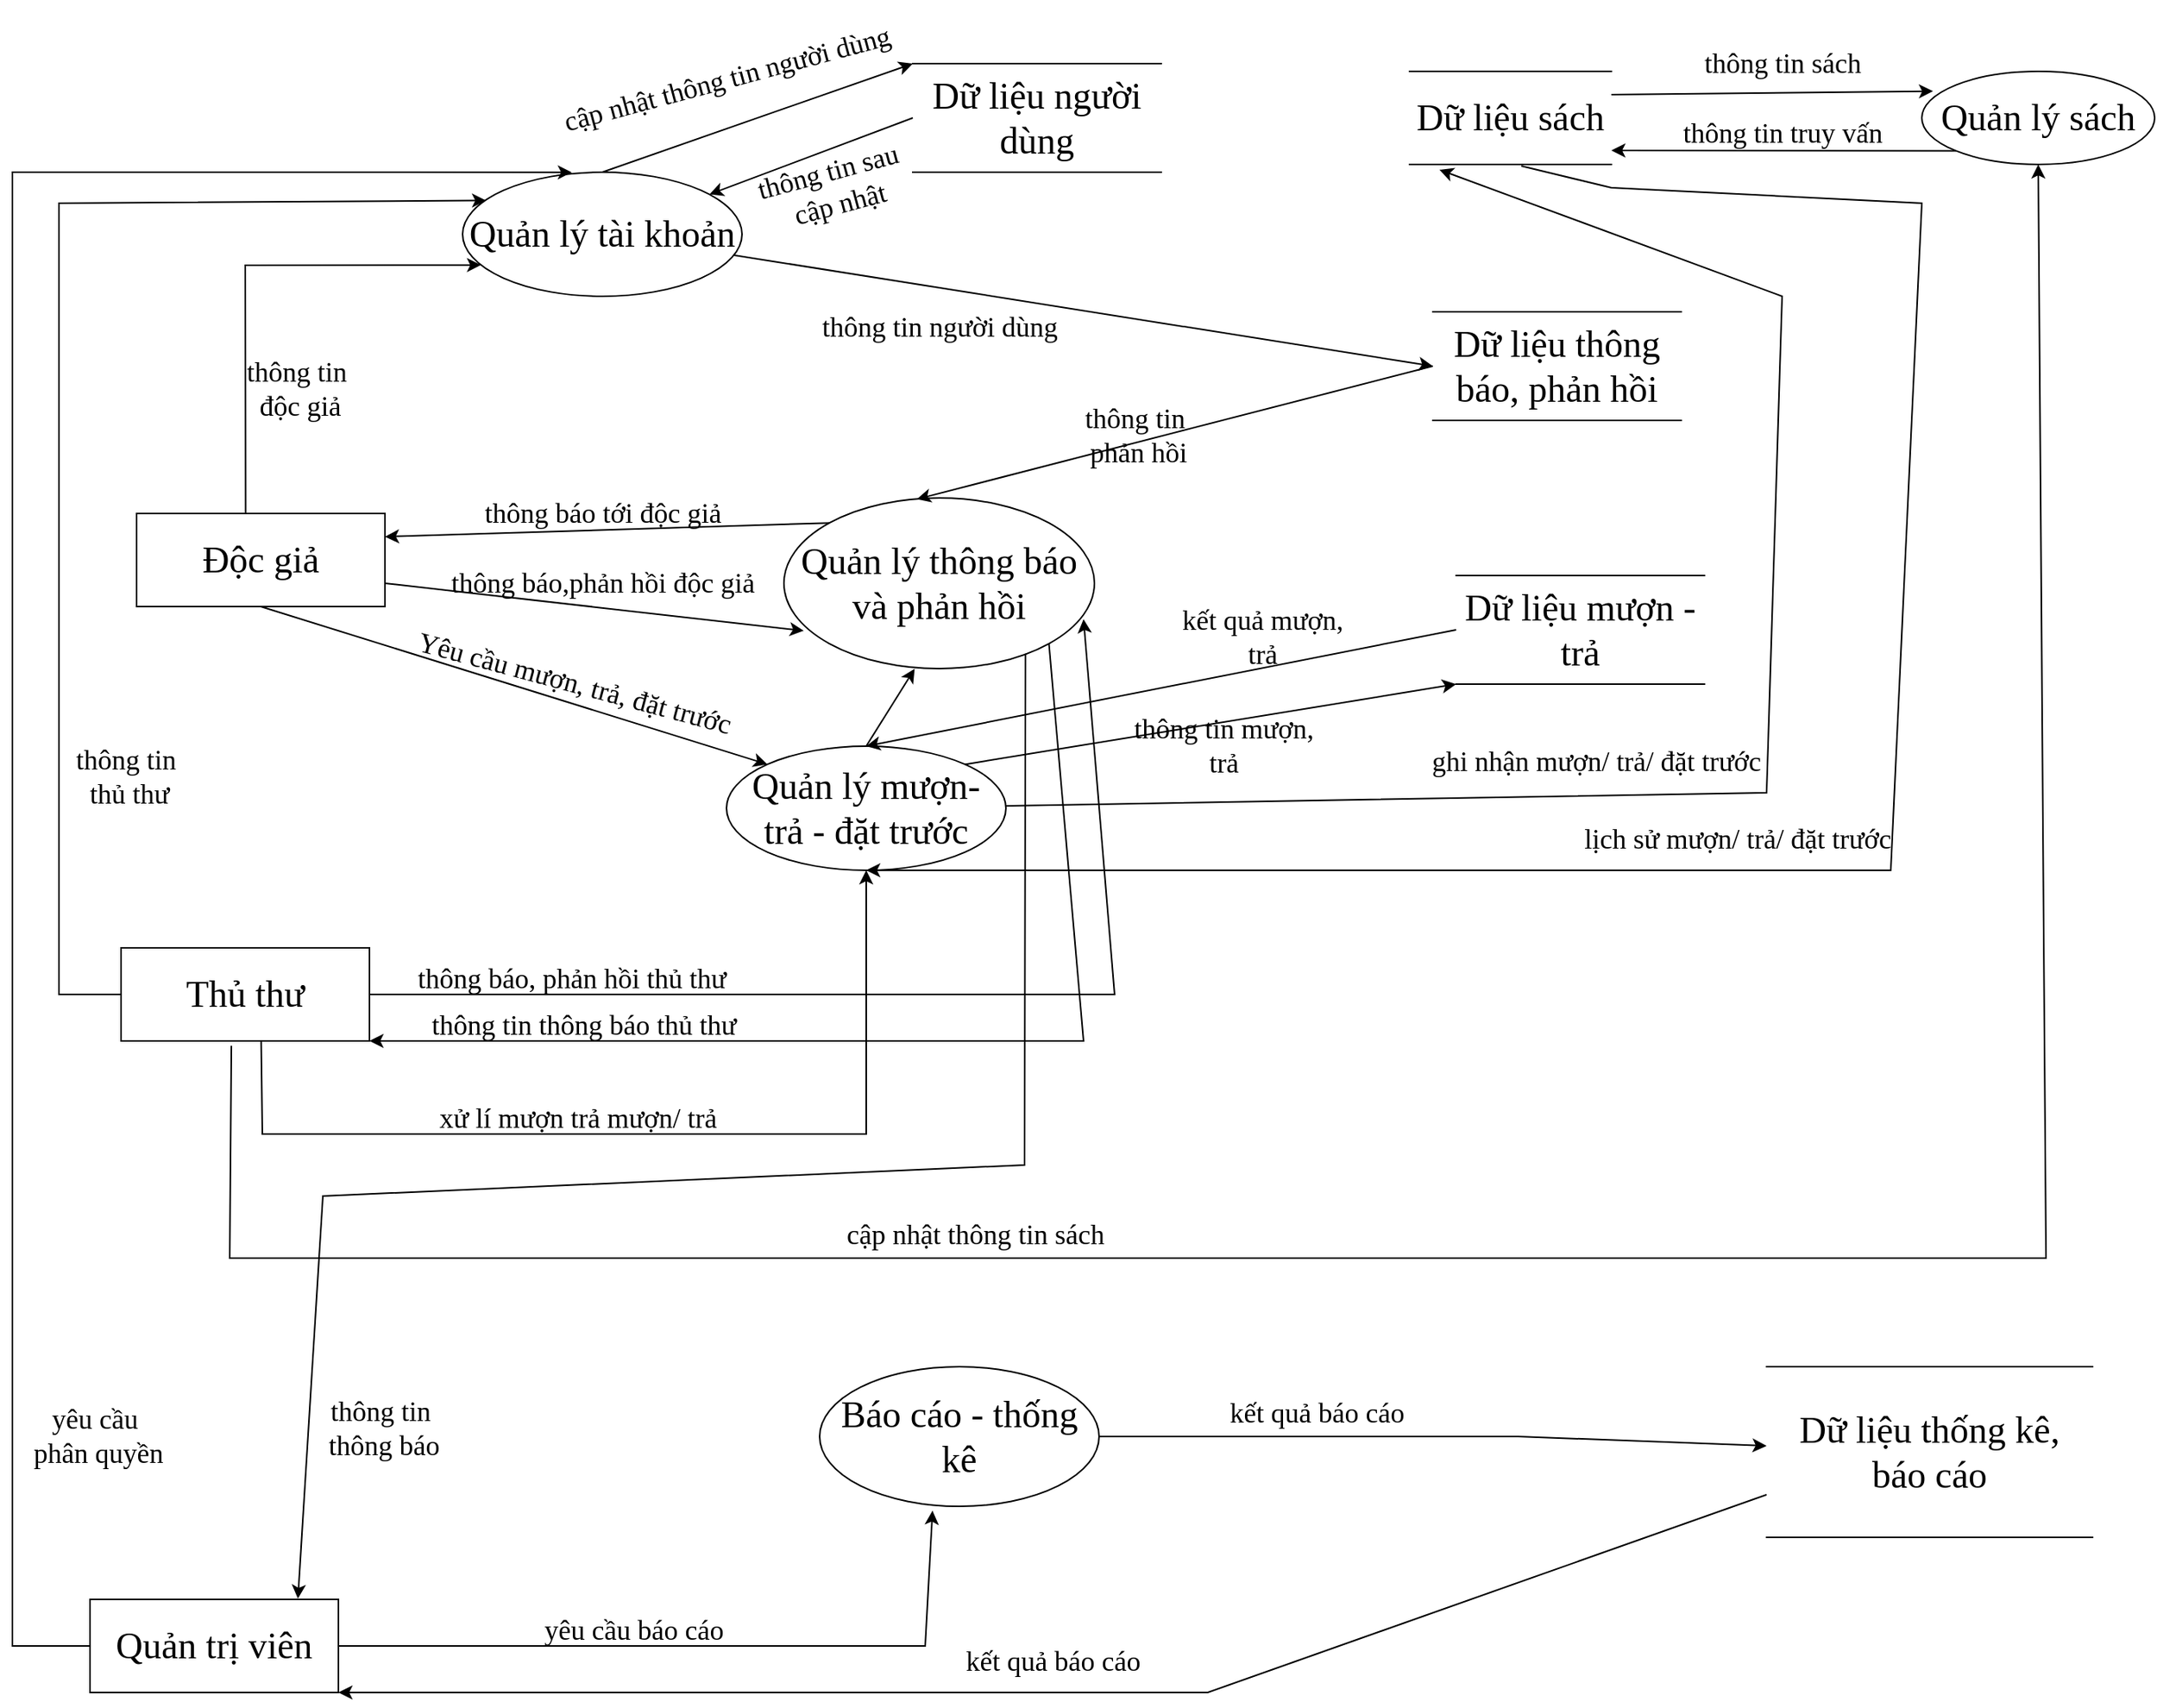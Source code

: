 <mxfile version="28.2.0">
  <diagram name="Trang-1" id="Jln02jwHa1L6OahOriPV">
    <mxGraphModel dx="1708" dy="1849" grid="1" gridSize="10" guides="1" tooltips="1" connect="1" arrows="1" fold="1" page="1" pageScale="1" pageWidth="827" pageHeight="1169" math="0" shadow="0">
      <root>
        <mxCell id="0" />
        <mxCell id="1" parent="0" />
        <mxCell id="5xjQaFgQOJaISFA-GmFy-3" value="&lt;font style=&quot;font-size: 24px;&quot; face=&quot;Times New Roman&quot;&gt;Quản lý mượn- trả - đặt trước&lt;/font&gt;" style="ellipse;whiteSpace=wrap;html=1;" parent="1" vertex="1">
          <mxGeometry x="590" y="110" width="180" height="80" as="geometry" />
        </mxCell>
        <mxCell id="5xjQaFgQOJaISFA-GmFy-4" value="&lt;font style=&quot;font-size: 24px;&quot; face=&quot;Times New Roman&quot;&gt;Quản lý sách&lt;/font&gt;" style="ellipse;whiteSpace=wrap;html=1;" parent="1" vertex="1">
          <mxGeometry x="1360" y="-325" width="150" height="60" as="geometry" />
        </mxCell>
        <mxCell id="5xjQaFgQOJaISFA-GmFy-5" value="&lt;font face=&quot;Times New Roman&quot;&gt;&lt;span style=&quot;font-size: 24px;&quot;&gt;Báo cáo - thống kê&lt;/span&gt;&lt;/font&gt;" style="ellipse;whiteSpace=wrap;html=1;" parent="1" vertex="1">
          <mxGeometry x="650" y="510" width="180" height="90" as="geometry" />
        </mxCell>
        <mxCell id="5xjQaFgQOJaISFA-GmFy-7" value="&lt;font face=&quot;Times New Roman&quot;&gt;&lt;span style=&quot;font-size: 24px;&quot;&gt;Quản lý thông báo và phản hồi&lt;/span&gt;&lt;/font&gt;" style="ellipse;whiteSpace=wrap;html=1;" parent="1" vertex="1">
          <mxGeometry x="627" y="-50" width="200" height="110" as="geometry" />
        </mxCell>
        <mxCell id="5xjQaFgQOJaISFA-GmFy-10" value="&lt;font style=&quot;font-size: 24px;&quot; face=&quot;Times New Roman&quot;&gt;Quản trị viên&lt;/font&gt;" style="rounded=0;whiteSpace=wrap;html=1;" parent="1" vertex="1">
          <mxGeometry x="180" y="660" width="160" height="60" as="geometry" />
        </mxCell>
        <mxCell id="5xjQaFgQOJaISFA-GmFy-11" value="&lt;font face=&quot;Times New Roman&quot;&gt;&lt;span style=&quot;font-size: 24px;&quot;&gt;Độc giả&lt;/span&gt;&lt;/font&gt;" style="rounded=0;whiteSpace=wrap;html=1;" parent="1" vertex="1">
          <mxGeometry x="210" y="-40" width="160" height="60" as="geometry" />
        </mxCell>
        <mxCell id="5xjQaFgQOJaISFA-GmFy-12" value="&lt;font face=&quot;Times New Roman&quot;&gt;&lt;span style=&quot;font-size: 24px;&quot;&gt;Thủ thư&lt;/span&gt;&lt;/font&gt;" style="rounded=0;whiteSpace=wrap;html=1;" parent="1" vertex="1">
          <mxGeometry x="200" y="240" width="160" height="60" as="geometry" />
        </mxCell>
        <mxCell id="5xjQaFgQOJaISFA-GmFy-20" value="&lt;font style=&quot;font-size: 24px;&quot; face=&quot;Times New Roman&quot;&gt;Dữ liệu sách&lt;/font&gt;" style="shape=partialRectangle;whiteSpace=wrap;html=1;left=0;right=0;fillColor=none;" parent="1" vertex="1">
          <mxGeometry x="1030" y="-325" width="130" height="60" as="geometry" />
        </mxCell>
        <mxCell id="5xjQaFgQOJaISFA-GmFy-31" value="" style="endArrow=classic;html=1;rounded=0;exitX=0.5;exitY=1;exitDx=0;exitDy=0;entryX=0;entryY=0;entryDx=0;entryDy=0;" parent="1" source="5xjQaFgQOJaISFA-GmFy-11" target="5xjQaFgQOJaISFA-GmFy-3" edge="1">
          <mxGeometry width="50" height="50" relative="1" as="geometry">
            <mxPoint x="770" y="-110" as="sourcePoint" />
            <mxPoint x="820" y="-160" as="targetPoint" />
          </mxGeometry>
        </mxCell>
        <mxCell id="5xjQaFgQOJaISFA-GmFy-33" value="&lt;font style=&quot;font-size: 18px;&quot; face=&quot;Times New Roman&quot;&gt;Yêu cầu mượn, trả, đặt trước&amp;nbsp;&lt;/font&gt;" style="text;html=1;align=center;verticalAlign=middle;resizable=0;points=[];autosize=1;strokeColor=none;fillColor=none;rotation=15;" parent="1" vertex="1">
          <mxGeometry x="373.996" y="50.0" width="240" height="40" as="geometry" />
        </mxCell>
        <mxCell id="5xjQaFgQOJaISFA-GmFy-34" value="&lt;font style=&quot;font-size: 24px;&quot; face=&quot;Times New Roman&quot;&gt;Dữ liệu thông báo, phản hồi&lt;/font&gt;" style="shape=partialRectangle;whiteSpace=wrap;html=1;left=0;right=0;fillColor=none;" parent="1" vertex="1">
          <mxGeometry x="1045" y="-170" width="160" height="70" as="geometry" />
        </mxCell>
        <mxCell id="5xjQaFgQOJaISFA-GmFy-37" value="" style="endArrow=classic;html=1;rounded=0;exitX=0;exitY=0.5;exitDx=0;exitDy=0;entryX=0.428;entryY=0.007;entryDx=0;entryDy=0;entryPerimeter=0;" parent="1" source="5xjQaFgQOJaISFA-GmFy-34" target="5xjQaFgQOJaISFA-GmFy-7" edge="1">
          <mxGeometry width="50" height="50" relative="1" as="geometry">
            <mxPoint x="770" y="-20" as="sourcePoint" />
            <mxPoint x="820" y="-70" as="targetPoint" />
          </mxGeometry>
        </mxCell>
        <mxCell id="5xjQaFgQOJaISFA-GmFy-38" value="&lt;font face=&quot;Times New Roman&quot;&gt;&lt;span style=&quot;font-size: 18px;&quot;&gt;thông tin&amp;nbsp;&lt;/span&gt;&lt;/font&gt;&lt;div&gt;&lt;font face=&quot;Times New Roman&quot;&gt;&lt;span style=&quot;font-size: 18px;&quot;&gt;phản hồi&lt;/span&gt;&lt;/font&gt;&lt;/div&gt;" style="text;html=1;align=center;verticalAlign=middle;resizable=0;points=[];autosize=1;strokeColor=none;fillColor=none;rotation=0;" parent="1" vertex="1">
          <mxGeometry x="810" y="-120" width="90" height="60" as="geometry" />
        </mxCell>
        <mxCell id="5xjQaFgQOJaISFA-GmFy-40" value="" style="endArrow=classic;html=1;rounded=0;entryX=0.148;entryY=1.057;entryDx=0;entryDy=0;entryPerimeter=0;" parent="1" source="5xjQaFgQOJaISFA-GmFy-3" target="5xjQaFgQOJaISFA-GmFy-20" edge="1">
          <mxGeometry width="50" height="50" relative="1" as="geometry">
            <mxPoint x="770" y="-120" as="sourcePoint" />
            <mxPoint x="820" y="-170" as="targetPoint" />
            <Array as="points">
              <mxPoint x="1260" y="140" />
              <mxPoint x="1270" y="-180" />
            </Array>
          </mxGeometry>
        </mxCell>
        <mxCell id="5xjQaFgQOJaISFA-GmFy-41" value="" style="endArrow=classic;html=1;rounded=0;exitX=0.554;exitY=1.017;exitDx=0;exitDy=0;exitPerimeter=0;entryX=0.5;entryY=1;entryDx=0;entryDy=0;" parent="1" source="5xjQaFgQOJaISFA-GmFy-20" target="5xjQaFgQOJaISFA-GmFy-3" edge="1">
          <mxGeometry width="50" height="50" relative="1" as="geometry">
            <mxPoint x="770" y="-20" as="sourcePoint" />
            <mxPoint x="820" y="-70" as="targetPoint" />
            <Array as="points">
              <mxPoint x="1160" y="-250" />
              <mxPoint x="1360" y="-240" />
              <mxPoint x="1340" y="190" />
            </Array>
          </mxGeometry>
        </mxCell>
        <mxCell id="5xjQaFgQOJaISFA-GmFy-42" value="" style="endArrow=classic;html=1;rounded=0;entryX=0;entryY=1;entryDx=0;entryDy=0;exitX=1;exitY=0;exitDx=0;exitDy=0;" parent="1" source="5xjQaFgQOJaISFA-GmFy-3" target="ekQeNUblwh0Tk4kjdS5w-22" edge="1">
          <mxGeometry width="50" height="50" relative="1" as="geometry">
            <mxPoint x="770" y="-20" as="sourcePoint" />
            <mxPoint x="820" y="-70" as="targetPoint" />
          </mxGeometry>
        </mxCell>
        <mxCell id="5xjQaFgQOJaISFA-GmFy-44" value="" style="endArrow=classic;html=1;rounded=0;exitX=0;exitY=0;exitDx=0;exitDy=0;entryX=1;entryY=0.25;entryDx=0;entryDy=0;" parent="1" target="5xjQaFgQOJaISFA-GmFy-11" edge="1" source="5xjQaFgQOJaISFA-GmFy-7">
          <mxGeometry width="50" height="50" relative="1" as="geometry">
            <mxPoint x="630" y="-4.619e-14" as="sourcePoint" />
            <mxPoint x="369" y="-8.55" as="targetPoint" />
            <Array as="points" />
          </mxGeometry>
        </mxCell>
        <mxCell id="wK7g14wnSPadoTdF2Lle-1" value="&lt;font face=&quot;Times New Roman&quot;&gt;&lt;span style=&quot;font-size: 18px;&quot;&gt;ghi nhận mượn/ trả/ đặt trước&lt;/span&gt;&lt;/font&gt;" style="text;html=1;align=center;verticalAlign=middle;resizable=0;points=[];autosize=1;strokeColor=none;fillColor=none;rotation=0;" parent="1" vertex="1">
          <mxGeometry x="1030" y="100" width="240" height="40" as="geometry" />
        </mxCell>
        <mxCell id="wK7g14wnSPadoTdF2Lle-2" value="&lt;font face=&quot;Times New Roman&quot;&gt;&lt;span style=&quot;font-size: 18px;&quot;&gt;lịch sử mượn/ trả/ đặt trước&lt;/span&gt;&lt;/font&gt;" style="text;html=1;align=center;verticalAlign=middle;resizable=0;points=[];autosize=1;strokeColor=none;fillColor=none;rotation=0;" parent="1" vertex="1">
          <mxGeometry x="1131" y="150" width="220" height="40" as="geometry" />
        </mxCell>
        <mxCell id="wK7g14wnSPadoTdF2Lle-3" value="&lt;font face=&quot;Times New Roman&quot;&gt;&lt;span style=&quot;font-size: 18px;&quot;&gt;thông tin mượn,&lt;/span&gt;&lt;/font&gt;&lt;div&gt;&lt;span style=&quot;background-color: transparent; color: light-dark(rgb(0, 0, 0), rgb(255, 255, 255)); font-family: &amp;quot;Times New Roman&amp;quot;; font-size: 18px;&quot;&gt;trả&lt;/span&gt;&lt;/div&gt;" style="text;html=1;align=center;verticalAlign=middle;resizable=0;points=[];autosize=1;strokeColor=none;fillColor=none;rotation=0;" parent="1" vertex="1">
          <mxGeometry x="840" y="80" width="140" height="60" as="geometry" />
        </mxCell>
        <mxCell id="wK7g14wnSPadoTdF2Lle-7" value="" style="endArrow=classic;html=1;rounded=0;exitX=1;exitY=0.75;exitDx=0;exitDy=0;entryX=0.064;entryY=0.778;entryDx=0;entryDy=0;entryPerimeter=0;" parent="1" source="5xjQaFgQOJaISFA-GmFy-11" target="5xjQaFgQOJaISFA-GmFy-7" edge="1">
          <mxGeometry width="50" height="50" relative="1" as="geometry">
            <mxPoint x="770" y="160" as="sourcePoint" />
            <mxPoint x="820" y="110" as="targetPoint" />
          </mxGeometry>
        </mxCell>
        <mxCell id="wK7g14wnSPadoTdF2Lle-9" value="&lt;font face=&quot;Times New Roman&quot;&gt;&lt;span style=&quot;font-size: 18px;&quot;&gt;thông báo,phản hồi độc giả&lt;/span&gt;&lt;/font&gt;" style="text;html=1;align=center;verticalAlign=middle;resizable=0;points=[];autosize=1;strokeColor=none;fillColor=none;rotation=0;" parent="1" vertex="1">
          <mxGeometry x="400.0" y="-14.996" width="220" height="40" as="geometry" />
        </mxCell>
        <mxCell id="wK7g14wnSPadoTdF2Lle-10" value="" style="endArrow=classic;html=1;rounded=0;exitX=1;exitY=0.5;exitDx=0;exitDy=0;entryX=0.965;entryY=0.71;entryDx=0;entryDy=0;entryPerimeter=0;" parent="1" source="5xjQaFgQOJaISFA-GmFy-12" target="5xjQaFgQOJaISFA-GmFy-7" edge="1">
          <mxGeometry width="50" height="50" relative="1" as="geometry">
            <mxPoint x="770" y="160" as="sourcePoint" />
            <mxPoint x="820" y="110" as="targetPoint" />
            <Array as="points">
              <mxPoint x="840" y="270" />
            </Array>
          </mxGeometry>
        </mxCell>
        <mxCell id="wK7g14wnSPadoTdF2Lle-17" value="&lt;font face=&quot;Times New Roman&quot;&gt;&lt;span style=&quot;font-size: 18px;&quot;&gt;thông báo, phản hồi thủ thư&lt;/span&gt;&lt;/font&gt;" style="text;html=1;align=center;verticalAlign=middle;resizable=0;points=[];autosize=1;strokeColor=none;fillColor=none;rotation=0;" parent="1" vertex="1">
          <mxGeometry x="380.0" y="240.004" width="220" height="40" as="geometry" />
        </mxCell>
        <mxCell id="wK7g14wnSPadoTdF2Lle-21" value="" style="endArrow=classic;html=1;rounded=0;exitX=1;exitY=1;exitDx=0;exitDy=0;entryX=1;entryY=1;entryDx=0;entryDy=0;" parent="1" source="5xjQaFgQOJaISFA-GmFy-7" target="5xjQaFgQOJaISFA-GmFy-12" edge="1">
          <mxGeometry width="50" height="50" relative="1" as="geometry">
            <mxPoint x="770" y="160" as="sourcePoint" />
            <mxPoint x="820" y="110" as="targetPoint" />
            <Array as="points">
              <mxPoint x="820" y="300" />
            </Array>
          </mxGeometry>
        </mxCell>
        <mxCell id="wK7g14wnSPadoTdF2Lle-22" value="&lt;font face=&quot;Times New Roman&quot;&gt;&lt;span style=&quot;font-size: 18px;&quot;&gt;thông tin thông báo thủ thư&amp;nbsp;&lt;/span&gt;&lt;/font&gt;" style="text;html=1;align=center;verticalAlign=middle;resizable=0;points=[];autosize=1;strokeColor=none;fillColor=none;rotation=0;" parent="1" vertex="1">
          <mxGeometry x="390" y="270" width="220" height="40" as="geometry" />
        </mxCell>
        <mxCell id="wK7g14wnSPadoTdF2Lle-24" value="&lt;font face=&quot;Times New Roman&quot;&gt;&lt;span style=&quot;font-size: 18px;&quot;&gt;thông báo tới độc giả&lt;/span&gt;&lt;/font&gt;" style="text;html=1;align=center;verticalAlign=middle;resizable=0;points=[];autosize=1;strokeColor=none;fillColor=none;rotation=0;" parent="1" vertex="1">
          <mxGeometry x="420" y="-60" width="180" height="40" as="geometry" />
        </mxCell>
        <mxCell id="wK7g14wnSPadoTdF2Lle-25" value="" style="endArrow=classic;html=1;rounded=0;exitX=0.564;exitY=1;exitDx=0;exitDy=0;exitPerimeter=0;" parent="1" source="5xjQaFgQOJaISFA-GmFy-12" edge="1">
          <mxGeometry width="50" height="50" relative="1" as="geometry">
            <mxPoint x="770" y="260" as="sourcePoint" />
            <mxPoint x="680" y="190" as="targetPoint" />
            <Array as="points">
              <mxPoint x="291" y="360" />
              <mxPoint x="680" y="360" />
            </Array>
          </mxGeometry>
        </mxCell>
        <mxCell id="wK7g14wnSPadoTdF2Lle-26" value="&lt;font face=&quot;Times New Roman&quot;&gt;&lt;span style=&quot;font-size: 18px;&quot;&gt;xử lí mượn trả mượn/ trả&lt;/span&gt;&lt;/font&gt;" style="text;html=1;align=center;verticalAlign=middle;resizable=0;points=[];autosize=1;strokeColor=none;fillColor=none;rotation=0;" parent="1" vertex="1">
          <mxGeometry x="394" y="330" width="200" height="40" as="geometry" />
        </mxCell>
        <mxCell id="wK7g14wnSPadoTdF2Lle-27" value="" style="endArrow=classic;html=1;rounded=0;exitX=0.444;exitY=1.053;exitDx=0;exitDy=0;exitPerimeter=0;entryX=0.5;entryY=1;entryDx=0;entryDy=0;" parent="1" source="5xjQaFgQOJaISFA-GmFy-12" target="5xjQaFgQOJaISFA-GmFy-4" edge="1">
          <mxGeometry width="50" height="50" relative="1" as="geometry">
            <mxPoint x="770" y="360" as="sourcePoint" />
            <mxPoint x="1500.8" y="440" as="targetPoint" />
            <Array as="points">
              <mxPoint x="270" y="440" />
              <mxPoint x="1440" y="440" />
            </Array>
          </mxGeometry>
        </mxCell>
        <mxCell id="wK7g14wnSPadoTdF2Lle-28" value="&lt;font face=&quot;Times New Roman&quot;&gt;&lt;span style=&quot;font-size: 18px;&quot;&gt;cập nhật thông tin sách&lt;/span&gt;&lt;/font&gt;" style="text;html=1;align=center;verticalAlign=middle;resizable=0;points=[];autosize=1;strokeColor=none;fillColor=none;rotation=0;" parent="1" vertex="1">
          <mxGeometry x="655" y="405" width="190" height="40" as="geometry" />
        </mxCell>
        <mxCell id="wK7g14wnSPadoTdF2Lle-31" value="" style="endArrow=classic;html=1;rounded=0;exitX=1;exitY=0.5;exitDx=0;exitDy=0;" parent="1" source="5xjQaFgQOJaISFA-GmFy-5" target="wK7g14wnSPadoTdF2Lle-37" edge="1">
          <mxGeometry width="50" height="50" relative="1" as="geometry">
            <mxPoint x="1050" y="370" as="sourcePoint" />
            <mxPoint x="1320" y="560" as="targetPoint" />
            <Array as="points">
              <mxPoint x="1100" y="555" />
            </Array>
          </mxGeometry>
        </mxCell>
        <mxCell id="wK7g14wnSPadoTdF2Lle-32" value="&lt;font face=&quot;Times New Roman&quot;&gt;&lt;span style=&quot;font-size: 18px;&quot;&gt;kết quả báo cáo&lt;/span&gt;&lt;/font&gt;" style="text;html=1;align=center;verticalAlign=middle;resizable=0;points=[];autosize=1;strokeColor=none;fillColor=none;rotation=0;" parent="1" vertex="1">
          <mxGeometry x="900" y="520" width="140" height="40" as="geometry" />
        </mxCell>
        <mxCell id="wK7g14wnSPadoTdF2Lle-33" value="&lt;font face=&quot;Times New Roman&quot;&gt;&lt;span style=&quot;font-size: 18px;&quot;&gt;yêu cầu báo cáo&lt;/span&gt;&lt;/font&gt;" style="text;html=1;align=center;verticalAlign=middle;resizable=0;points=[];autosize=1;strokeColor=none;fillColor=none;rotation=0;" parent="1" vertex="1">
          <mxGeometry x="460" y="660" width="140" height="40" as="geometry" />
        </mxCell>
        <mxCell id="wK7g14wnSPadoTdF2Lle-34" value="" style="endArrow=classic;html=1;rounded=0;exitX=1;exitY=0.5;exitDx=0;exitDy=0;entryX=0.404;entryY=1.031;entryDx=0;entryDy=0;entryPerimeter=0;" parent="1" source="5xjQaFgQOJaISFA-GmFy-10" target="5xjQaFgQOJaISFA-GmFy-5" edge="1">
          <mxGeometry width="50" height="50" relative="1" as="geometry">
            <mxPoint x="1050" y="730" as="sourcePoint" />
            <mxPoint x="718" y="600" as="targetPoint" />
            <Array as="points">
              <mxPoint x="718" y="690" />
            </Array>
          </mxGeometry>
        </mxCell>
        <mxCell id="wK7g14wnSPadoTdF2Lle-35" value="" style="endArrow=classic;html=1;rounded=0;exitX=0;exitY=0.75;exitDx=0;exitDy=0;entryX=1;entryY=1;entryDx=0;entryDy=0;" parent="1" source="wK7g14wnSPadoTdF2Lle-37" target="5xjQaFgQOJaISFA-GmFy-10" edge="1">
          <mxGeometry width="50" height="50" relative="1" as="geometry">
            <mxPoint x="1050" y="370" as="sourcePoint" />
            <mxPoint x="1100" y="320" as="targetPoint" />
            <Array as="points">
              <mxPoint x="900" y="720" />
            </Array>
          </mxGeometry>
        </mxCell>
        <mxCell id="wK7g14wnSPadoTdF2Lle-36" value="&lt;font face=&quot;Times New Roman&quot;&gt;&lt;span style=&quot;font-size: 18px;&quot;&gt;kết quả báo cáo&lt;/span&gt;&lt;/font&gt;" style="text;html=1;align=center;verticalAlign=middle;resizable=0;points=[];autosize=1;strokeColor=none;fillColor=none;rotation=0;" parent="1" vertex="1">
          <mxGeometry x="730" y="680" width="140" height="40" as="geometry" />
        </mxCell>
        <mxCell id="wK7g14wnSPadoTdF2Lle-37" value="&lt;font style=&quot;font-size: 24px;&quot; face=&quot;Times New Roman&quot;&gt;Dữ liệu thống kê, báo cáo&lt;/font&gt;" style="shape=partialRectangle;whiteSpace=wrap;html=1;left=0;right=0;fillColor=none;" parent="1" vertex="1">
          <mxGeometry x="1260" y="510" width="210" height="110" as="geometry" />
        </mxCell>
        <mxCell id="wK7g14wnSPadoTdF2Lle-55" value="" style="endArrow=classic;html=1;rounded=0;exitX=0.778;exitY=0.913;exitDx=0;exitDy=0;exitPerimeter=0;entryX=0.837;entryY=-0.008;entryDx=0;entryDy=0;entryPerimeter=0;" parent="1" source="5xjQaFgQOJaISFA-GmFy-7" target="5xjQaFgQOJaISFA-GmFy-10" edge="1">
          <mxGeometry width="50" height="50" relative="1" as="geometry">
            <mxPoint x="1050" y="400" as="sourcePoint" />
            <mxPoint x="1100" y="350" as="targetPoint" />
            <Array as="points">
              <mxPoint x="782" y="380" />
              <mxPoint x="330" y="400" />
            </Array>
          </mxGeometry>
        </mxCell>
        <mxCell id="wK7g14wnSPadoTdF2Lle-56" value="&lt;font face=&quot;Times New Roman&quot;&gt;&lt;span style=&quot;font-size: 18px;&quot;&gt;thông tin&amp;nbsp;&lt;/span&gt;&lt;/font&gt;&lt;div&gt;&lt;font face=&quot;Times New Roman&quot;&gt;&lt;span style=&quot;font-size: 18px;&quot;&gt;thông báo&lt;/span&gt;&lt;/font&gt;&lt;/div&gt;" style="text;html=1;align=center;verticalAlign=middle;resizable=0;points=[];autosize=1;strokeColor=none;fillColor=none;rotation=0;" parent="1" vertex="1">
          <mxGeometry x="319" y="520" width="100" height="60" as="geometry" />
        </mxCell>
        <mxCell id="ekQeNUblwh0Tk4kjdS5w-1" value="" style="endArrow=classic;html=1;rounded=0;exitX=0.439;exitY=-0.003;exitDx=0;exitDy=0;exitPerimeter=0;entryX=0.066;entryY=0.748;entryDx=0;entryDy=0;entryPerimeter=0;" edge="1" parent="1" source="5xjQaFgQOJaISFA-GmFy-11" target="ekQeNUblwh0Tk4kjdS5w-6">
          <mxGeometry width="50" height="50" relative="1" as="geometry">
            <mxPoint x="600" y="-20" as="sourcePoint" />
            <mxPoint x="760" y="-200" as="targetPoint" />
            <Array as="points">
              <mxPoint x="280" y="-200" />
            </Array>
          </mxGeometry>
        </mxCell>
        <mxCell id="ekQeNUblwh0Tk4kjdS5w-2" value="" style="endArrow=classic;html=1;rounded=0;exitX=0;exitY=0.5;exitDx=0;exitDy=0;entryX=0.084;entryY=0.228;entryDx=0;entryDy=0;entryPerimeter=0;" edge="1" parent="1" source="5xjQaFgQOJaISFA-GmFy-12" target="ekQeNUblwh0Tk4kjdS5w-6">
          <mxGeometry width="50" height="50" relative="1" as="geometry">
            <mxPoint x="600" y="100" as="sourcePoint" />
            <mxPoint x="750" y="-240" as="targetPoint" />
            <Array as="points">
              <mxPoint x="160" y="270" />
              <mxPoint x="160" y="-240" />
            </Array>
          </mxGeometry>
        </mxCell>
        <mxCell id="ekQeNUblwh0Tk4kjdS5w-3" value="&lt;font face=&quot;Times New Roman&quot;&gt;&lt;span style=&quot;font-size: 18px;&quot;&gt;thông tin&amp;nbsp;&lt;/span&gt;&lt;/font&gt;&lt;div&gt;&lt;font face=&quot;Times New Roman&quot;&gt;&lt;span style=&quot;font-size: 18px;&quot;&gt;độc giả&lt;/span&gt;&lt;/font&gt;&lt;/div&gt;" style="text;html=1;align=center;verticalAlign=middle;resizable=0;points=[];autosize=1;strokeColor=none;fillColor=none;rotation=0;" vertex="1" parent="1">
          <mxGeometry x="270" y="-150" width="90" height="60" as="geometry" />
        </mxCell>
        <mxCell id="ekQeNUblwh0Tk4kjdS5w-4" value="&lt;font face=&quot;Times New Roman&quot;&gt;&lt;span style=&quot;font-size: 18px;&quot;&gt;thông tin&amp;nbsp;&lt;/span&gt;&lt;/font&gt;&lt;div&gt;&lt;font face=&quot;Times New Roman&quot;&gt;&lt;span style=&quot;font-size: 18px;&quot;&gt;thủ thư&lt;/span&gt;&lt;/font&gt;&lt;/div&gt;" style="text;html=1;align=center;verticalAlign=middle;resizable=0;points=[];autosize=1;strokeColor=none;fillColor=none;rotation=0;" vertex="1" parent="1">
          <mxGeometry x="160" y="100" width="90" height="60" as="geometry" />
        </mxCell>
        <mxCell id="ekQeNUblwh0Tk4kjdS5w-6" value="&lt;font face=&quot;Times New Roman&quot;&gt;&lt;span style=&quot;font-size: 24px;&quot;&gt;Quản lý tài khoản&lt;/span&gt;&lt;/font&gt;" style="ellipse;whiteSpace=wrap;html=1;" vertex="1" parent="1">
          <mxGeometry x="420" y="-260" width="180" height="80" as="geometry" />
        </mxCell>
        <mxCell id="ekQeNUblwh0Tk4kjdS5w-8" value="&lt;font face=&quot;Times New Roman&quot;&gt;&lt;span style=&quot;font-size: 24px;&quot;&gt;Dữ liệu người dùng&lt;/span&gt;&lt;/font&gt;" style="shape=partialRectangle;whiteSpace=wrap;html=1;left=0;right=0;fillColor=none;" vertex="1" parent="1">
          <mxGeometry x="710" y="-330" width="160" height="70" as="geometry" />
        </mxCell>
        <mxCell id="ekQeNUblwh0Tk4kjdS5w-9" value="" style="endArrow=classic;html=1;rounded=0;entryX=0;entryY=0.5;entryDx=0;entryDy=0;" edge="1" parent="1" source="ekQeNUblwh0Tk4kjdS5w-6" target="5xjQaFgQOJaISFA-GmFy-34">
          <mxGeometry width="50" height="50" relative="1" as="geometry">
            <mxPoint x="600" y="-90" as="sourcePoint" />
            <mxPoint x="650" y="-140" as="targetPoint" />
          </mxGeometry>
        </mxCell>
        <mxCell id="ekQeNUblwh0Tk4kjdS5w-10" value="&lt;font face=&quot;Times New Roman&quot;&gt;&lt;span style=&quot;font-size: 18px;&quot;&gt;thông tin người dùng&lt;/span&gt;&lt;/font&gt;" style="text;html=1;align=center;verticalAlign=middle;resizable=0;points=[];autosize=1;strokeColor=none;fillColor=none;rotation=0;" vertex="1" parent="1">
          <mxGeometry x="637" y="-180" width="180" height="40" as="geometry" />
        </mxCell>
        <mxCell id="ekQeNUblwh0Tk4kjdS5w-11" value="" style="endArrow=classic;html=1;rounded=0;exitX=0.5;exitY=0;exitDx=0;exitDy=0;entryX=0;entryY=0;entryDx=0;entryDy=0;" edge="1" parent="1" source="ekQeNUblwh0Tk4kjdS5w-6" target="ekQeNUblwh0Tk4kjdS5w-8">
          <mxGeometry width="50" height="50" relative="1" as="geometry">
            <mxPoint x="600" y="-90" as="sourcePoint" />
            <mxPoint x="650" y="-140" as="targetPoint" />
          </mxGeometry>
        </mxCell>
        <mxCell id="ekQeNUblwh0Tk4kjdS5w-12" value="&lt;font face=&quot;Times New Roman&quot;&gt;&lt;span style=&quot;font-size: 18px;&quot;&gt;cập nhật thông tin người dùng&lt;/span&gt;&lt;/font&gt;" style="text;html=1;align=center;verticalAlign=middle;resizable=0;points=[];autosize=1;strokeColor=none;fillColor=none;rotation=-15;" vertex="1" parent="1">
          <mxGeometry x="470" y="-340" width="240" height="40" as="geometry" />
        </mxCell>
        <mxCell id="ekQeNUblwh0Tk4kjdS5w-14" value="&lt;font face=&quot;Times New Roman&quot;&gt;&lt;span style=&quot;font-size: 18px;&quot;&gt;thông tin sau&amp;nbsp;&lt;/span&gt;&lt;/font&gt;&lt;div&gt;&lt;font face=&quot;Times New Roman&quot;&gt;&lt;span style=&quot;font-size: 18px;&quot;&gt;cập nhật&lt;/span&gt;&lt;/font&gt;&lt;/div&gt;" style="text;html=1;align=center;verticalAlign=middle;resizable=0;points=[];autosize=1;strokeColor=none;fillColor=none;rotation=-15;" vertex="1" parent="1">
          <mxGeometry x="599.997" y="-280.003" width="120" height="60" as="geometry" />
        </mxCell>
        <mxCell id="ekQeNUblwh0Tk4kjdS5w-15" value="" style="endArrow=classic;html=1;rounded=0;exitX=0;exitY=0.5;exitDx=0;exitDy=0;" edge="1" parent="1" source="ekQeNUblwh0Tk4kjdS5w-8" target="ekQeNUblwh0Tk4kjdS5w-6">
          <mxGeometry width="50" height="50" relative="1" as="geometry">
            <mxPoint x="600" y="-90" as="sourcePoint" />
            <mxPoint x="650" y="-140" as="targetPoint" />
          </mxGeometry>
        </mxCell>
        <mxCell id="ekQeNUblwh0Tk4kjdS5w-16" value="" style="endArrow=classic;html=1;rounded=0;exitX=1;exitY=0.25;exitDx=0;exitDy=0;entryX=0.048;entryY=0.213;entryDx=0;entryDy=0;entryPerimeter=0;" edge="1" parent="1" source="5xjQaFgQOJaISFA-GmFy-20" target="5xjQaFgQOJaISFA-GmFy-4">
          <mxGeometry width="50" height="50" relative="1" as="geometry">
            <mxPoint x="900" y="-80" as="sourcePoint" />
            <mxPoint x="950" y="-130" as="targetPoint" />
          </mxGeometry>
        </mxCell>
        <mxCell id="ekQeNUblwh0Tk4kjdS5w-17" value="&lt;font face=&quot;Times New Roman&quot;&gt;&lt;span style=&quot;font-size: 18px;&quot;&gt;thông tin sách&lt;/span&gt;&lt;/font&gt;" style="text;html=1;align=center;verticalAlign=middle;resizable=0;points=[];autosize=1;strokeColor=none;fillColor=none;rotation=0;" vertex="1" parent="1">
          <mxGeometry x="1210" y="-350" width="120" height="40" as="geometry" />
        </mxCell>
        <mxCell id="ekQeNUblwh0Tk4kjdS5w-18" value="" style="endArrow=classic;html=1;rounded=0;exitX=0;exitY=1;exitDx=0;exitDy=0;" edge="1" parent="1" source="5xjQaFgQOJaISFA-GmFy-4">
          <mxGeometry width="50" height="50" relative="1" as="geometry">
            <mxPoint x="900" y="-80" as="sourcePoint" />
            <mxPoint x="1160" y="-274" as="targetPoint" />
          </mxGeometry>
        </mxCell>
        <mxCell id="ekQeNUblwh0Tk4kjdS5w-19" value="&lt;font face=&quot;Times New Roman&quot;&gt;&lt;span style=&quot;font-size: 18px;&quot;&gt;thông tin truy vấn&lt;/span&gt;&lt;/font&gt;" style="text;html=1;align=center;verticalAlign=middle;resizable=0;points=[];autosize=1;strokeColor=none;fillColor=none;rotation=0;" vertex="1" parent="1">
          <mxGeometry x="1195" y="-305" width="150" height="40" as="geometry" />
        </mxCell>
        <mxCell id="ekQeNUblwh0Tk4kjdS5w-20" value="" style="endArrow=classic;html=1;rounded=0;exitX=0;exitY=0.5;exitDx=0;exitDy=0;entryX=0.391;entryY=0.001;entryDx=0;entryDy=0;entryPerimeter=0;" edge="1" parent="1" source="5xjQaFgQOJaISFA-GmFy-10" target="ekQeNUblwh0Tk4kjdS5w-6">
          <mxGeometry width="50" height="50" relative="1" as="geometry">
            <mxPoint x="900" y="450" as="sourcePoint" />
            <mxPoint x="130" y="-446.933" as="targetPoint" />
            <Array as="points">
              <mxPoint x="130" y="690" />
              <mxPoint x="130" y="-260" />
            </Array>
          </mxGeometry>
        </mxCell>
        <mxCell id="ekQeNUblwh0Tk4kjdS5w-21" value="&lt;font face=&quot;Times New Roman&quot;&gt;&lt;span style=&quot;font-size: 18px;&quot;&gt;yêu cầu&amp;nbsp;&lt;/span&gt;&lt;/font&gt;&lt;div&gt;&lt;font face=&quot;Times New Roman&quot;&gt;&lt;span style=&quot;font-size: 18px;&quot;&gt;phân quyền&lt;/span&gt;&lt;/font&gt;&lt;/div&gt;" style="text;html=1;align=center;verticalAlign=middle;resizable=0;points=[];autosize=1;strokeColor=none;fillColor=none;rotation=0;" vertex="1" parent="1">
          <mxGeometry x="130" y="525" width="110" height="60" as="geometry" />
        </mxCell>
        <mxCell id="ekQeNUblwh0Tk4kjdS5w-22" value="&lt;font face=&quot;Times New Roman&quot;&gt;&lt;span style=&quot;font-size: 24px;&quot;&gt;Dữ liệu mượn - trả&lt;/span&gt;&lt;/font&gt;" style="shape=partialRectangle;whiteSpace=wrap;html=1;left=0;right=0;fillColor=none;" vertex="1" parent="1">
          <mxGeometry x="1060" width="160" height="70" as="geometry" />
        </mxCell>
        <mxCell id="ekQeNUblwh0Tk4kjdS5w-23" value="" style="endArrow=classic;html=1;rounded=0;exitX=0;exitY=0.5;exitDx=0;exitDy=0;entryX=0.5;entryY=0;entryDx=0;entryDy=0;" edge="1" parent="1" source="ekQeNUblwh0Tk4kjdS5w-22" target="5xjQaFgQOJaISFA-GmFy-3">
          <mxGeometry width="50" height="50" relative="1" as="geometry">
            <mxPoint x="650" y="60" as="sourcePoint" />
            <mxPoint x="700" y="10" as="targetPoint" />
          </mxGeometry>
        </mxCell>
        <mxCell id="ekQeNUblwh0Tk4kjdS5w-25" value="&lt;font face=&quot;Times New Roman&quot;&gt;&lt;span style=&quot;font-size: 18px;&quot;&gt;kết quả mượn,&lt;/span&gt;&lt;/font&gt;&lt;div&gt;&lt;span style=&quot;background-color: transparent; color: light-dark(rgb(0, 0, 0), rgb(255, 255, 255)); font-family: &amp;quot;Times New Roman&amp;quot;; font-size: 18px;&quot;&gt;trả&lt;/span&gt;&lt;/div&gt;" style="text;html=1;align=center;verticalAlign=middle;resizable=0;points=[];autosize=1;strokeColor=none;fillColor=none;rotation=0;" vertex="1" parent="1">
          <mxGeometry x="870" y="10" width="130" height="60" as="geometry" />
        </mxCell>
        <mxCell id="ekQeNUblwh0Tk4kjdS5w-26" value="" style="endArrow=classic;html=1;rounded=0;exitX=0.5;exitY=0;exitDx=0;exitDy=0;entryX=0.421;entryY=1.001;entryDx=0;entryDy=0;entryPerimeter=0;" edge="1" parent="1" source="5xjQaFgQOJaISFA-GmFy-3" target="5xjQaFgQOJaISFA-GmFy-7">
          <mxGeometry width="50" height="50" relative="1" as="geometry">
            <mxPoint x="650" y="190" as="sourcePoint" />
            <mxPoint x="700" y="140" as="targetPoint" />
          </mxGeometry>
        </mxCell>
      </root>
    </mxGraphModel>
  </diagram>
</mxfile>

